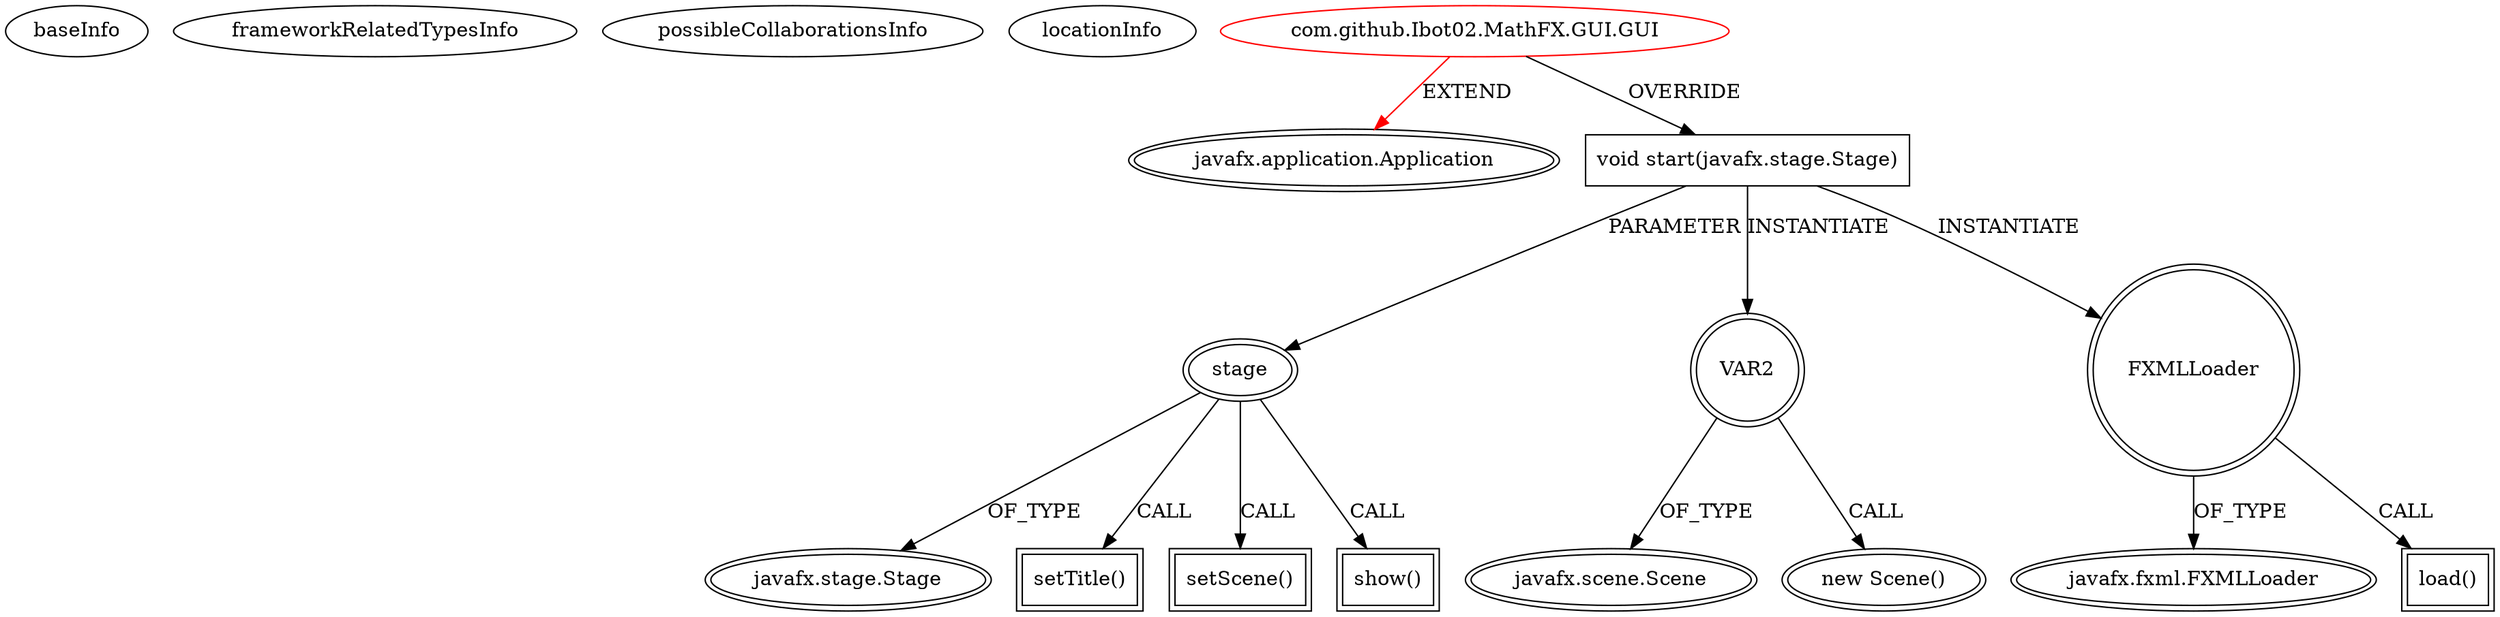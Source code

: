 digraph {
baseInfo[graphId=544,category="extension_graph",isAnonymous=false,possibleRelation=false]
frameworkRelatedTypesInfo[0="javafx.application.Application"]
possibleCollaborationsInfo[]
locationInfo[projectName="Ibot02-MathFX",filePath="/Ibot02-MathFX/MathFX-master/src/com/github/Ibot02/MathFX/GUI/GUI.java",contextSignature="GUI",graphId="544"]
0[label="com.github.Ibot02.MathFX.GUI.GUI",vertexType="ROOT_CLIENT_CLASS_DECLARATION",isFrameworkType=false,color=red]
1[label="javafx.application.Application",vertexType="FRAMEWORK_CLASS_TYPE",isFrameworkType=true,peripheries=2]
2[label="void start(javafx.stage.Stage)",vertexType="OVERRIDING_METHOD_DECLARATION",isFrameworkType=false,shape=box]
3[label="stage",vertexType="PARAMETER_DECLARATION",isFrameworkType=true,peripheries=2]
4[label="javafx.stage.Stage",vertexType="FRAMEWORK_CLASS_TYPE",isFrameworkType=true,peripheries=2]
6[label="setTitle()",vertexType="INSIDE_CALL",isFrameworkType=true,peripheries=2,shape=box]
8[label="setScene()",vertexType="INSIDE_CALL",isFrameworkType=true,peripheries=2,shape=box]
10[label="VAR2",vertexType="VARIABLE_EXPRESION",isFrameworkType=true,peripheries=2,shape=circle]
11[label="javafx.scene.Scene",vertexType="FRAMEWORK_CLASS_TYPE",isFrameworkType=true,peripheries=2]
9[label="new Scene()",vertexType="CONSTRUCTOR_CALL",isFrameworkType=true,peripheries=2]
12[label="FXMLLoader",vertexType="VARIABLE_EXPRESION",isFrameworkType=true,peripheries=2,shape=circle]
14[label="javafx.fxml.FXMLLoader",vertexType="FRAMEWORK_CLASS_TYPE",isFrameworkType=true,peripheries=2]
13[label="load()",vertexType="INSIDE_CALL",isFrameworkType=true,peripheries=2,shape=box]
16[label="show()",vertexType="INSIDE_CALL",isFrameworkType=true,peripheries=2,shape=box]
0->1[label="EXTEND",color=red]
0->2[label="OVERRIDE"]
3->4[label="OF_TYPE"]
2->3[label="PARAMETER"]
3->6[label="CALL"]
3->8[label="CALL"]
2->10[label="INSTANTIATE"]
10->11[label="OF_TYPE"]
10->9[label="CALL"]
2->12[label="INSTANTIATE"]
12->14[label="OF_TYPE"]
12->13[label="CALL"]
3->16[label="CALL"]
}
